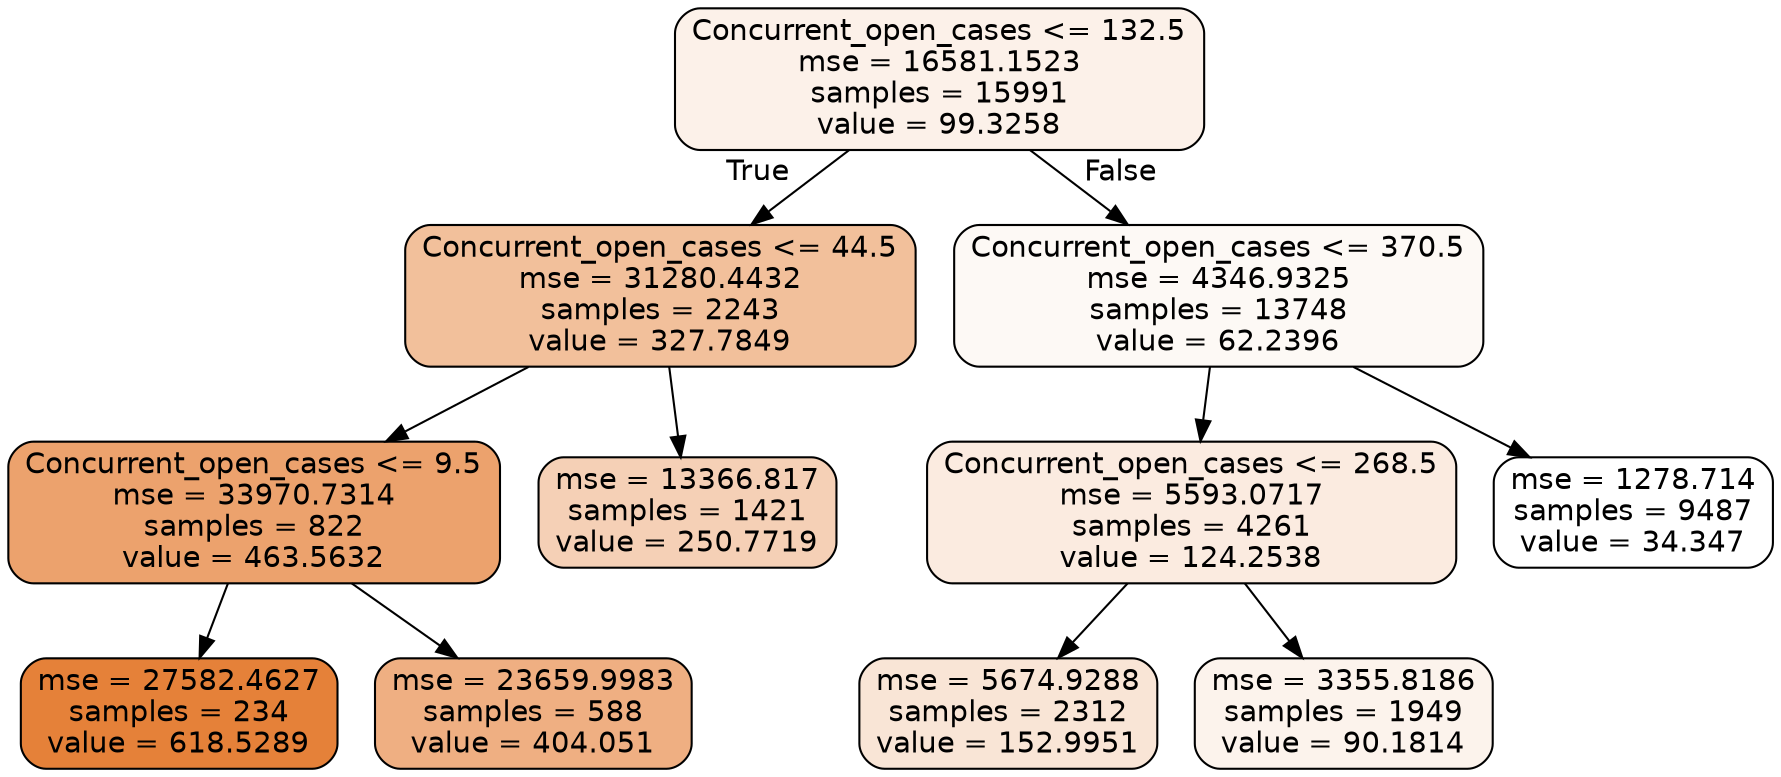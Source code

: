 digraph Tree {
node [shape=box, style="filled, rounded", color="black", fontname=helvetica] ;
edge [fontname=helvetica] ;
0 [label="Concurrent_open_cases <= 132.5\nmse = 16581.1523\nsamples = 15991\nvalue = 99.3258", fillcolor="#e581391c"] ;
1 [label="Concurrent_open_cases <= 44.5\nmse = 31280.4432\nsamples = 2243\nvalue = 327.7849", fillcolor="#e5813980"] ;
0 -> 1 [labeldistance=2.5, labelangle=45, headlabel="True"] ;
5 [label="Concurrent_open_cases <= 9.5\nmse = 33970.7314\nsamples = 822\nvalue = 463.5632", fillcolor="#e58139bb"] ;
1 -> 5 ;
7 [label="mse = 27582.4627\nsamples = 234\nvalue = 618.5289", fillcolor="#e58139ff"] ;
5 -> 7 ;
8 [label="mse = 23659.9983\nsamples = 588\nvalue = 404.051", fillcolor="#e58139a1"] ;
5 -> 8 ;
6 [label="mse = 13366.817\nsamples = 1421\nvalue = 250.7719", fillcolor="#e581395e"] ;
1 -> 6 ;
2 [label="Concurrent_open_cases <= 370.5\nmse = 4346.9325\nsamples = 13748\nvalue = 62.2396", fillcolor="#e581390c"] ;
0 -> 2 [labeldistance=2.5, labelangle=-45, headlabel="False"] ;
3 [label="Concurrent_open_cases <= 268.5\nmse = 5593.0717\nsamples = 4261\nvalue = 124.2538", fillcolor="#e5813927"] ;
2 -> 3 ;
9 [label="mse = 5674.9288\nsamples = 2312\nvalue = 152.9951", fillcolor="#e5813934"] ;
3 -> 9 ;
10 [label="mse = 3355.8186\nsamples = 1949\nvalue = 90.1814", fillcolor="#e5813918"] ;
3 -> 10 ;
4 [label="mse = 1278.714\nsamples = 9487\nvalue = 34.347", fillcolor="#e5813900"] ;
2 -> 4 ;
}
